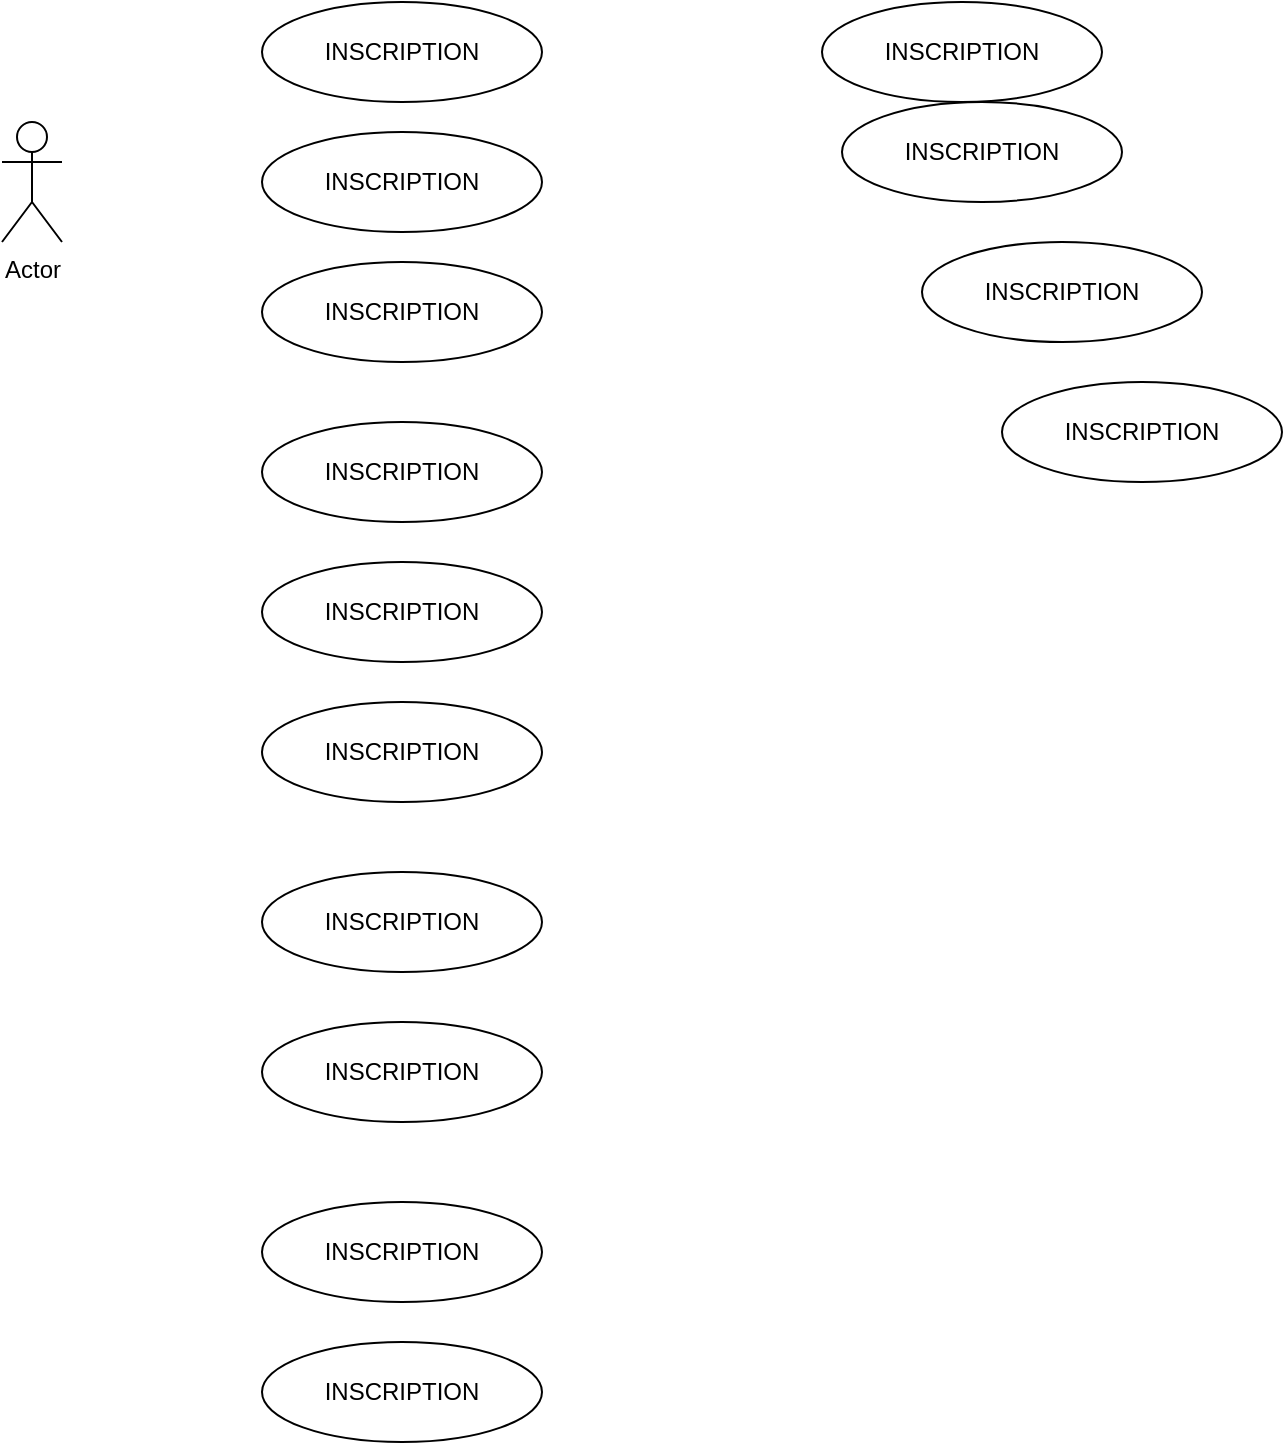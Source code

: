 <mxfile version="21.5.1" type="github">
  <diagram name="Page-1" id="VFj8cEdppRw5Jr-aeDxQ">
    <mxGraphModel dx="1290" dy="541" grid="1" gridSize="10" guides="1" tooltips="1" connect="1" arrows="1" fold="1" page="1" pageScale="1" pageWidth="827" pageHeight="1169" math="0" shadow="0">
      <root>
        <mxCell id="0" />
        <mxCell id="1" parent="0" />
        <mxCell id="ilGVg9wScG-0XjAJgVdM-1" value="Actor" style="shape=umlActor;verticalLabelPosition=bottom;verticalAlign=top;html=1;outlineConnect=0;" parent="1" vertex="1">
          <mxGeometry x="110" y="160" width="30" height="60" as="geometry" />
        </mxCell>
        <mxCell id="l0UFO7mw8MuFgwvBYyES-2" value="&lt;font style=&quot;vertical-align: inherit;&quot;&gt;&lt;font style=&quot;vertical-align: inherit;&quot;&gt;INSCRIPTION&lt;/font&gt;&lt;/font&gt;" style="ellipse;whiteSpace=wrap;html=1;" vertex="1" parent="1">
          <mxGeometry x="240" y="100" width="140" height="50" as="geometry" />
        </mxCell>
        <mxCell id="l0UFO7mw8MuFgwvBYyES-7" value="&lt;font style=&quot;vertical-align: inherit;&quot;&gt;&lt;font style=&quot;vertical-align: inherit;&quot;&gt;INSCRIPTION&lt;/font&gt;&lt;/font&gt;" style="ellipse;whiteSpace=wrap;html=1;" vertex="1" parent="1">
          <mxGeometry x="240" y="165" width="140" height="50" as="geometry" />
        </mxCell>
        <mxCell id="l0UFO7mw8MuFgwvBYyES-8" value="&lt;font style=&quot;vertical-align: inherit;&quot;&gt;&lt;font style=&quot;vertical-align: inherit;&quot;&gt;INSCRIPTION&lt;/font&gt;&lt;/font&gt;" style="ellipse;whiteSpace=wrap;html=1;" vertex="1" parent="1">
          <mxGeometry x="240" y="230" width="140" height="50" as="geometry" />
        </mxCell>
        <mxCell id="l0UFO7mw8MuFgwvBYyES-9" value="&lt;font style=&quot;vertical-align: inherit;&quot;&gt;&lt;font style=&quot;vertical-align: inherit;&quot;&gt;INSCRIPTION&lt;/font&gt;&lt;/font&gt;" style="ellipse;whiteSpace=wrap;html=1;" vertex="1" parent="1">
          <mxGeometry x="240" y="310" width="140" height="50" as="geometry" />
        </mxCell>
        <mxCell id="l0UFO7mw8MuFgwvBYyES-10" value="&lt;font style=&quot;vertical-align: inherit;&quot;&gt;&lt;font style=&quot;vertical-align: inherit;&quot;&gt;INSCRIPTION&lt;/font&gt;&lt;/font&gt;" style="ellipse;whiteSpace=wrap;html=1;" vertex="1" parent="1">
          <mxGeometry x="610" y="290" width="140" height="50" as="geometry" />
        </mxCell>
        <mxCell id="l0UFO7mw8MuFgwvBYyES-11" value="&lt;font style=&quot;vertical-align: inherit;&quot;&gt;&lt;font style=&quot;vertical-align: inherit;&quot;&gt;INSCRIPTION&lt;/font&gt;&lt;/font&gt;" style="ellipse;whiteSpace=wrap;html=1;" vertex="1" parent="1">
          <mxGeometry x="520" y="100" width="140" height="50" as="geometry" />
        </mxCell>
        <mxCell id="l0UFO7mw8MuFgwvBYyES-12" value="&lt;font style=&quot;vertical-align: inherit;&quot;&gt;&lt;font style=&quot;vertical-align: inherit;&quot;&gt;INSCRIPTION&lt;/font&gt;&lt;/font&gt;" style="ellipse;whiteSpace=wrap;html=1;" vertex="1" parent="1">
          <mxGeometry x="530" y="150" width="140" height="50" as="geometry" />
        </mxCell>
        <mxCell id="l0UFO7mw8MuFgwvBYyES-13" value="&lt;font style=&quot;vertical-align: inherit;&quot;&gt;&lt;font style=&quot;vertical-align: inherit;&quot;&gt;INSCRIPTION&lt;/font&gt;&lt;/font&gt;" style="ellipse;whiteSpace=wrap;html=1;" vertex="1" parent="1">
          <mxGeometry x="570" y="220" width="140" height="50" as="geometry" />
        </mxCell>
        <mxCell id="l0UFO7mw8MuFgwvBYyES-14" value="&lt;font style=&quot;vertical-align: inherit;&quot;&gt;&lt;font style=&quot;vertical-align: inherit;&quot;&gt;INSCRIPTION&lt;/font&gt;&lt;/font&gt;" style="ellipse;whiteSpace=wrap;html=1;" vertex="1" parent="1">
          <mxGeometry x="240" y="450" width="140" height="50" as="geometry" />
        </mxCell>
        <mxCell id="l0UFO7mw8MuFgwvBYyES-15" value="&lt;font style=&quot;vertical-align: inherit;&quot;&gt;&lt;font style=&quot;vertical-align: inherit;&quot;&gt;INSCRIPTION&lt;/font&gt;&lt;/font&gt;" style="ellipse;whiteSpace=wrap;html=1;" vertex="1" parent="1">
          <mxGeometry x="240" y="770" width="140" height="50" as="geometry" />
        </mxCell>
        <mxCell id="l0UFO7mw8MuFgwvBYyES-16" value="&lt;font style=&quot;vertical-align: inherit;&quot;&gt;&lt;font style=&quot;vertical-align: inherit;&quot;&gt;INSCRIPTION&lt;/font&gt;&lt;/font&gt;" style="ellipse;whiteSpace=wrap;html=1;" vertex="1" parent="1">
          <mxGeometry x="240" y="700" width="140" height="50" as="geometry" />
        </mxCell>
        <mxCell id="l0UFO7mw8MuFgwvBYyES-17" value="&lt;font style=&quot;vertical-align: inherit;&quot;&gt;&lt;font style=&quot;vertical-align: inherit;&quot;&gt;INSCRIPTION&lt;/font&gt;&lt;/font&gt;" style="ellipse;whiteSpace=wrap;html=1;" vertex="1" parent="1">
          <mxGeometry x="240" y="535" width="140" height="50" as="geometry" />
        </mxCell>
        <mxCell id="l0UFO7mw8MuFgwvBYyES-18" value="&lt;font style=&quot;vertical-align: inherit;&quot;&gt;&lt;font style=&quot;vertical-align: inherit;&quot;&gt;INSCRIPTION&lt;/font&gt;&lt;/font&gt;" style="ellipse;whiteSpace=wrap;html=1;" vertex="1" parent="1">
          <mxGeometry x="240" y="610" width="140" height="50" as="geometry" />
        </mxCell>
        <mxCell id="l0UFO7mw8MuFgwvBYyES-19" value="&lt;font style=&quot;vertical-align: inherit;&quot;&gt;&lt;font style=&quot;vertical-align: inherit;&quot;&gt;INSCRIPTION&lt;/font&gt;&lt;/font&gt;" style="ellipse;whiteSpace=wrap;html=1;" vertex="1" parent="1">
          <mxGeometry x="240" y="380" width="140" height="50" as="geometry" />
        </mxCell>
      </root>
    </mxGraphModel>
  </diagram>
</mxfile>

